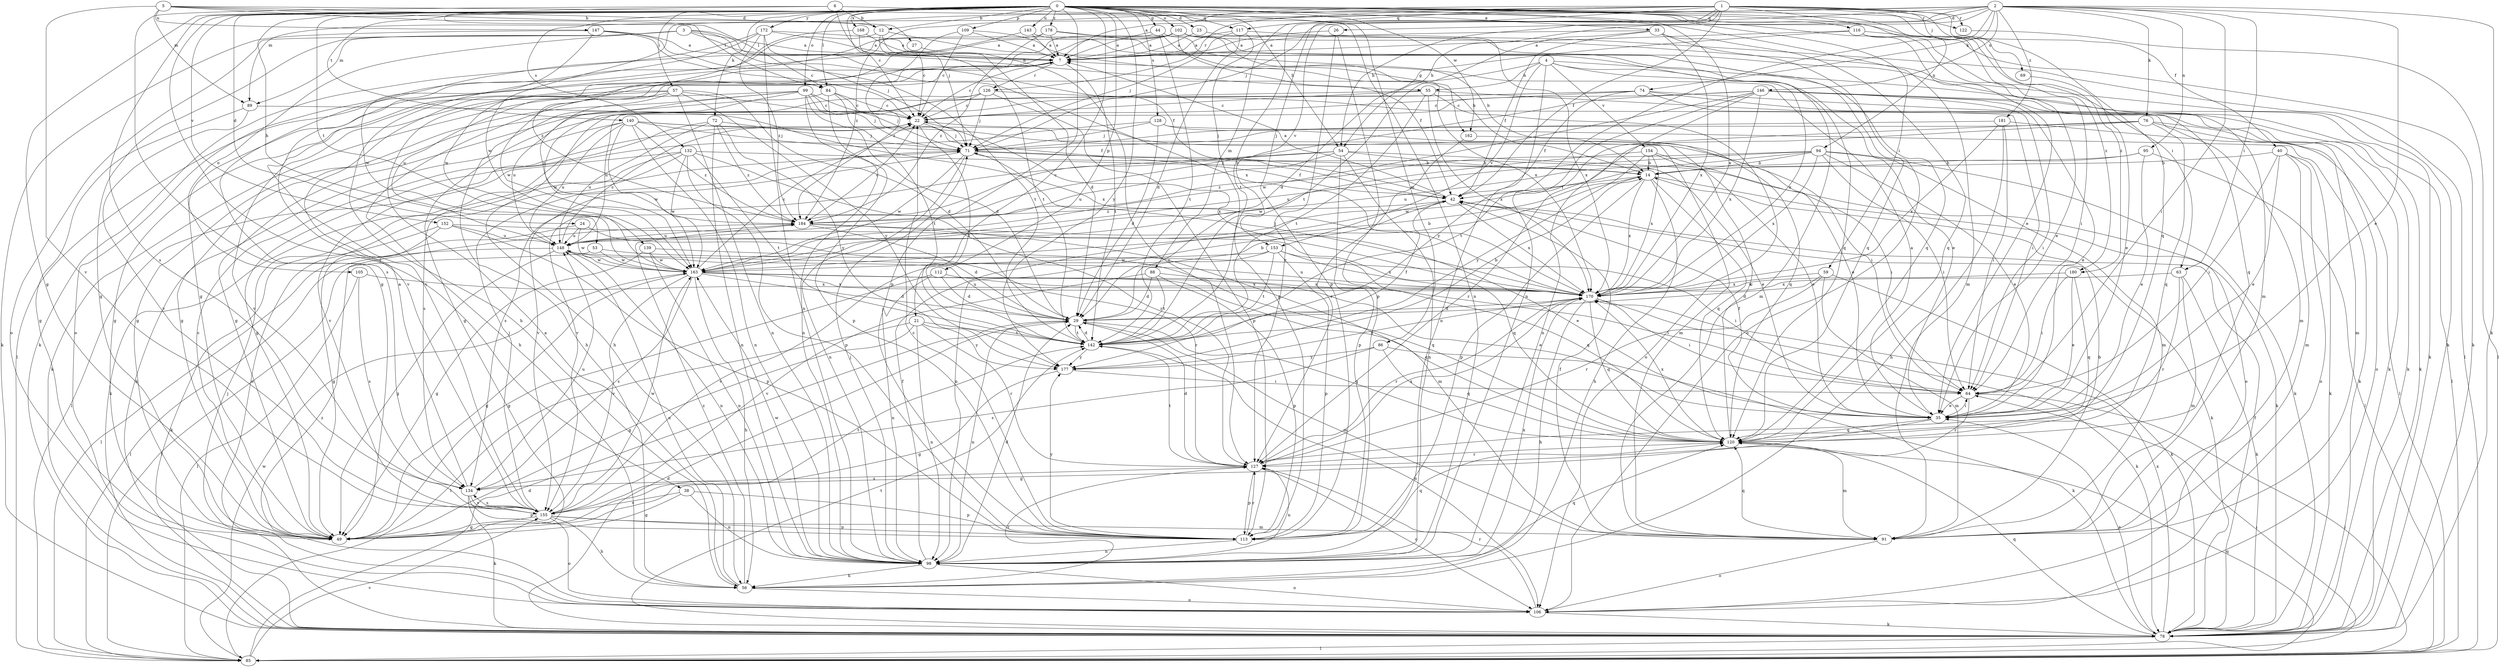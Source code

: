 strict digraph  {
0;
1;
2;
3;
4;
5;
6;
7;
12;
14;
21;
22;
23;
24;
26;
27;
29;
33;
35;
38;
40;
42;
44;
49;
53;
54;
55;
56;
57;
59;
63;
64;
69;
71;
72;
74;
76;
78;
84;
85;
86;
88;
89;
91;
94;
95;
98;
99;
102;
105;
106;
109;
112;
113;
116;
117;
120;
122;
126;
127;
128;
132;
134;
139;
140;
142;
143;
146;
147;
148;
152;
153;
154;
155;
162;
163;
168;
170;
172;
177;
178;
180;
181;
184;
0 -> 12  [label=b];
0 -> 21  [label=c];
0 -> 22  [label=c];
0 -> 23  [label=d];
0 -> 24  [label=d];
0 -> 33  [label=e];
0 -> 35  [label=e];
0 -> 38  [label=f];
0 -> 44  [label=g];
0 -> 49  [label=g];
0 -> 53  [label=h];
0 -> 54  [label=h];
0 -> 57  [label=i];
0 -> 59  [label=i];
0 -> 63  [label=i];
0 -> 72  [label=k];
0 -> 84  [label=l];
0 -> 86  [label=m];
0 -> 99  [label=o];
0 -> 102  [label=o];
0 -> 109  [label=p];
0 -> 112  [label=p];
0 -> 113  [label=p];
0 -> 116  [label=q];
0 -> 117  [label=q];
0 -> 122  [label=r];
0 -> 128  [label=s];
0 -> 132  [label=s];
0 -> 134  [label=s];
0 -> 139  [label=t];
0 -> 140  [label=t];
0 -> 143  [label=u];
0 -> 152  [label=v];
0 -> 162  [label=w];
0 -> 168  [label=x];
0 -> 170  [label=x];
0 -> 172  [label=y];
0 -> 177  [label=y];
0 -> 178  [label=z];
0 -> 180  [label=z];
1 -> 7  [label=a];
1 -> 40  [label=f];
1 -> 42  [label=f];
1 -> 54  [label=h];
1 -> 69  [label=j];
1 -> 88  [label=m];
1 -> 94  [label=n];
1 -> 113  [label=p];
1 -> 117  [label=q];
1 -> 120  [label=q];
1 -> 122  [label=r];
1 -> 126  [label=r];
1 -> 142  [label=t];
1 -> 163  [label=w];
1 -> 180  [label=z];
2 -> 26  [label=d];
2 -> 35  [label=e];
2 -> 54  [label=h];
2 -> 63  [label=i];
2 -> 64  [label=i];
2 -> 71  [label=j];
2 -> 74  [label=k];
2 -> 76  [label=k];
2 -> 78  [label=k];
2 -> 89  [label=m];
2 -> 95  [label=n];
2 -> 98  [label=n];
2 -> 146  [label=u];
2 -> 153  [label=v];
2 -> 181  [label=z];
2 -> 184  [label=z];
3 -> 7  [label=a];
3 -> 42  [label=f];
3 -> 49  [label=g];
3 -> 55  [label=h];
3 -> 89  [label=m];
3 -> 105  [label=o];
3 -> 106  [label=o];
3 -> 170  [label=x];
4 -> 35  [label=e];
4 -> 55  [label=h];
4 -> 78  [label=k];
4 -> 98  [label=n];
4 -> 153  [label=v];
4 -> 154  [label=v];
4 -> 163  [label=w];
4 -> 170  [label=x];
5 -> 12  [label=b];
5 -> 27  [label=d];
5 -> 84  [label=l];
5 -> 89  [label=m];
5 -> 91  [label=m];
5 -> 147  [label=u];
5 -> 155  [label=v];
6 -> 12  [label=b];
6 -> 49  [label=g];
6 -> 71  [label=j];
6 -> 84  [label=l];
6 -> 98  [label=n];
7 -> 22  [label=c];
7 -> 126  [label=r];
7 -> 142  [label=t];
7 -> 148  [label=u];
12 -> 7  [label=a];
12 -> 29  [label=d];
12 -> 106  [label=o];
12 -> 142  [label=t];
14 -> 42  [label=f];
14 -> 56  [label=h];
14 -> 78  [label=k];
14 -> 113  [label=p];
14 -> 120  [label=q];
14 -> 170  [label=x];
21 -> 49  [label=g];
21 -> 85  [label=l];
21 -> 98  [label=n];
21 -> 127  [label=r];
21 -> 142  [label=t];
21 -> 177  [label=y];
22 -> 71  [label=j];
22 -> 142  [label=t];
22 -> 170  [label=x];
23 -> 7  [label=a];
23 -> 170  [label=x];
24 -> 85  [label=l];
24 -> 127  [label=r];
24 -> 148  [label=u];
24 -> 163  [label=w];
26 -> 7  [label=a];
26 -> 113  [label=p];
26 -> 127  [label=r];
27 -> 127  [label=r];
29 -> 14  [label=b];
29 -> 91  [label=m];
29 -> 98  [label=n];
29 -> 120  [label=q];
29 -> 142  [label=t];
29 -> 148  [label=u];
33 -> 7  [label=a];
33 -> 42  [label=f];
33 -> 106  [label=o];
33 -> 120  [label=q];
33 -> 142  [label=t];
33 -> 170  [label=x];
35 -> 7  [label=a];
35 -> 42  [label=f];
35 -> 49  [label=g];
35 -> 64  [label=i];
35 -> 120  [label=q];
38 -> 49  [label=g];
38 -> 98  [label=n];
38 -> 113  [label=p];
38 -> 155  [label=v];
40 -> 14  [label=b];
40 -> 35  [label=e];
40 -> 64  [label=i];
40 -> 78  [label=k];
40 -> 91  [label=m];
40 -> 106  [label=o];
42 -> 7  [label=a];
42 -> 78  [label=k];
42 -> 98  [label=n];
42 -> 170  [label=x];
42 -> 184  [label=z];
44 -> 7  [label=a];
44 -> 14  [label=b];
44 -> 78  [label=k];
44 -> 142  [label=t];
44 -> 162  [label=g];
49 -> 22  [label=c];
53 -> 64  [label=i];
53 -> 85  [label=l];
53 -> 163  [label=w];
54 -> 14  [label=b];
54 -> 98  [label=n];
54 -> 106  [label=o];
54 -> 113  [label=p];
54 -> 134  [label=s];
54 -> 148  [label=u];
54 -> 155  [label=v];
55 -> 22  [label=c];
55 -> 56  [label=h];
55 -> 78  [label=k];
55 -> 106  [label=o];
55 -> 142  [label=t];
55 -> 170  [label=x];
56 -> 7  [label=a];
56 -> 106  [label=o];
56 -> 127  [label=r];
56 -> 148  [label=u];
56 -> 184  [label=z];
57 -> 22  [label=c];
57 -> 29  [label=d];
57 -> 49  [label=g];
57 -> 56  [label=h];
57 -> 98  [label=n];
57 -> 155  [label=v];
57 -> 177  [label=y];
57 -> 184  [label=z];
59 -> 29  [label=d];
59 -> 78  [label=k];
59 -> 91  [label=m];
59 -> 127  [label=r];
59 -> 170  [label=x];
63 -> 78  [label=k];
63 -> 91  [label=m];
63 -> 127  [label=r];
63 -> 170  [label=x];
64 -> 35  [label=e];
64 -> 85  [label=l];
64 -> 127  [label=r];
69 -> 35  [label=e];
71 -> 14  [label=b];
71 -> 35  [label=e];
71 -> 42  [label=f];
71 -> 98  [label=n];
71 -> 155  [label=v];
71 -> 163  [label=w];
72 -> 71  [label=j];
72 -> 98  [label=n];
72 -> 148  [label=u];
72 -> 155  [label=v];
72 -> 177  [label=y];
72 -> 184  [label=z];
74 -> 22  [label=c];
74 -> 42  [label=f];
74 -> 49  [label=g];
74 -> 64  [label=i];
74 -> 78  [label=k];
74 -> 120  [label=q];
74 -> 148  [label=u];
76 -> 71  [label=j];
76 -> 91  [label=m];
76 -> 106  [label=o];
76 -> 120  [label=q];
76 -> 127  [label=r];
76 -> 142  [label=t];
78 -> 29  [label=d];
78 -> 35  [label=e];
78 -> 42  [label=f];
78 -> 71  [label=j];
78 -> 85  [label=l];
78 -> 120  [label=q];
78 -> 142  [label=t];
78 -> 170  [label=x];
84 -> 22  [label=c];
84 -> 49  [label=g];
84 -> 71  [label=j];
84 -> 98  [label=n];
84 -> 142  [label=t];
85 -> 29  [label=d];
85 -> 64  [label=i];
85 -> 120  [label=q];
85 -> 155  [label=v];
85 -> 163  [label=w];
86 -> 78  [label=k];
86 -> 120  [label=q];
86 -> 134  [label=s];
86 -> 177  [label=y];
88 -> 29  [label=d];
88 -> 113  [label=p];
88 -> 142  [label=t];
88 -> 155  [label=v];
88 -> 170  [label=x];
89 -> 49  [label=g];
89 -> 155  [label=v];
89 -> 170  [label=x];
91 -> 14  [label=b];
91 -> 42  [label=f];
91 -> 106  [label=o];
91 -> 120  [label=q];
94 -> 14  [label=b];
94 -> 35  [label=e];
94 -> 64  [label=i];
94 -> 78  [label=k];
94 -> 91  [label=m];
94 -> 148  [label=u];
94 -> 163  [label=w];
94 -> 170  [label=x];
94 -> 184  [label=z];
95 -> 14  [label=b];
95 -> 35  [label=e];
95 -> 85  [label=l];
95 -> 148  [label=u];
98 -> 29  [label=d];
98 -> 42  [label=f];
98 -> 56  [label=h];
98 -> 71  [label=j];
98 -> 106  [label=o];
98 -> 120  [label=q];
98 -> 163  [label=w];
98 -> 170  [label=x];
99 -> 22  [label=c];
99 -> 29  [label=d];
99 -> 42  [label=f];
99 -> 49  [label=g];
99 -> 56  [label=h];
99 -> 71  [label=j];
99 -> 78  [label=k];
99 -> 113  [label=p];
99 -> 148  [label=u];
102 -> 7  [label=a];
102 -> 42  [label=f];
102 -> 49  [label=g];
102 -> 78  [label=k];
102 -> 85  [label=l];
102 -> 120  [label=q];
102 -> 155  [label=v];
102 -> 170  [label=x];
105 -> 85  [label=l];
105 -> 134  [label=s];
105 -> 170  [label=x];
106 -> 78  [label=k];
106 -> 127  [label=r];
106 -> 184  [label=z];
109 -> 7  [label=a];
109 -> 14  [label=b];
109 -> 22  [label=c];
109 -> 184  [label=z];
112 -> 29  [label=d];
112 -> 49  [label=g];
112 -> 98  [label=n];
112 -> 170  [label=x];
113 -> 22  [label=c];
113 -> 98  [label=n];
113 -> 120  [label=q];
113 -> 127  [label=r];
113 -> 177  [label=y];
116 -> 7  [label=a];
116 -> 29  [label=d];
116 -> 35  [label=e];
116 -> 64  [label=i];
116 -> 78  [label=k];
117 -> 7  [label=a];
117 -> 29  [label=d];
117 -> 71  [label=j];
117 -> 85  [label=l];
117 -> 113  [label=p];
120 -> 22  [label=c];
120 -> 91  [label=m];
120 -> 127  [label=r];
120 -> 170  [label=x];
122 -> 85  [label=l];
126 -> 22  [label=c];
126 -> 49  [label=g];
126 -> 71  [label=j];
126 -> 91  [label=m];
126 -> 113  [label=p];
126 -> 163  [label=w];
127 -> 29  [label=d];
127 -> 98  [label=n];
127 -> 106  [label=o];
127 -> 113  [label=p];
127 -> 134  [label=s];
127 -> 142  [label=t];
127 -> 170  [label=x];
128 -> 29  [label=d];
128 -> 35  [label=e];
128 -> 49  [label=g];
128 -> 71  [label=j];
128 -> 78  [label=k];
132 -> 14  [label=b];
132 -> 78  [label=k];
132 -> 85  [label=l];
132 -> 106  [label=o];
132 -> 113  [label=p];
132 -> 127  [label=r];
132 -> 142  [label=t];
132 -> 163  [label=w];
134 -> 7  [label=a];
134 -> 78  [label=k];
134 -> 113  [label=p];
134 -> 148  [label=u];
134 -> 155  [label=v];
139 -> 49  [label=g];
139 -> 98  [label=n];
139 -> 120  [label=q];
139 -> 163  [label=w];
140 -> 64  [label=i];
140 -> 71  [label=j];
140 -> 78  [label=k];
140 -> 91  [label=m];
140 -> 98  [label=n];
140 -> 134  [label=s];
140 -> 148  [label=u];
140 -> 163  [label=w];
140 -> 184  [label=z];
142 -> 14  [label=b];
142 -> 29  [label=d];
142 -> 42  [label=f];
142 -> 106  [label=o];
142 -> 177  [label=y];
143 -> 7  [label=a];
143 -> 91  [label=m];
143 -> 163  [label=w];
146 -> 22  [label=c];
146 -> 35  [label=e];
146 -> 64  [label=i];
146 -> 78  [label=k];
146 -> 85  [label=l];
146 -> 98  [label=n];
146 -> 163  [label=w];
146 -> 170  [label=x];
146 -> 177  [label=y];
146 -> 184  [label=z];
147 -> 7  [label=a];
147 -> 22  [label=c];
147 -> 78  [label=k];
147 -> 142  [label=t];
147 -> 163  [label=w];
148 -> 22  [label=c];
148 -> 49  [label=g];
148 -> 85  [label=l];
148 -> 98  [label=n];
148 -> 163  [label=w];
152 -> 49  [label=g];
152 -> 78  [label=k];
152 -> 113  [label=p];
152 -> 120  [label=q];
152 -> 148  [label=u];
153 -> 113  [label=p];
153 -> 120  [label=q];
153 -> 142  [label=t];
153 -> 155  [label=v];
153 -> 163  [label=w];
153 -> 170  [label=x];
154 -> 14  [label=b];
154 -> 35  [label=e];
154 -> 64  [label=i];
154 -> 163  [label=w];
154 -> 170  [label=x];
154 -> 177  [label=y];
155 -> 49  [label=g];
155 -> 56  [label=h];
155 -> 71  [label=j];
155 -> 91  [label=m];
155 -> 106  [label=o];
155 -> 113  [label=p];
155 -> 134  [label=s];
155 -> 142  [label=t];
155 -> 163  [label=w];
162 -> 120  [label=q];
162 -> 127  [label=r];
163 -> 14  [label=b];
163 -> 22  [label=c];
163 -> 29  [label=d];
163 -> 35  [label=e];
163 -> 49  [label=g];
163 -> 56  [label=h];
163 -> 64  [label=i];
163 -> 120  [label=q];
163 -> 134  [label=s];
163 -> 155  [label=v];
163 -> 170  [label=x];
168 -> 7  [label=a];
168 -> 22  [label=c];
168 -> 184  [label=z];
170 -> 29  [label=d];
170 -> 56  [label=h];
170 -> 64  [label=i];
170 -> 71  [label=j];
170 -> 78  [label=k];
170 -> 120  [label=q];
170 -> 127  [label=r];
170 -> 148  [label=u];
172 -> 7  [label=a];
172 -> 56  [label=h];
172 -> 71  [label=j];
172 -> 98  [label=n];
172 -> 120  [label=q];
172 -> 134  [label=s];
172 -> 184  [label=z];
177 -> 49  [label=g];
177 -> 64  [label=i];
177 -> 170  [label=x];
178 -> 7  [label=a];
178 -> 91  [label=m];
178 -> 120  [label=q];
178 -> 155  [label=v];
178 -> 184  [label=z];
180 -> 35  [label=e];
180 -> 64  [label=i];
180 -> 120  [label=q];
180 -> 170  [label=x];
181 -> 56  [label=h];
181 -> 64  [label=i];
181 -> 71  [label=j];
181 -> 85  [label=l];
181 -> 170  [label=x];
184 -> 22  [label=c];
184 -> 29  [label=d];
184 -> 35  [label=e];
184 -> 91  [label=m];
184 -> 148  [label=u];
}
